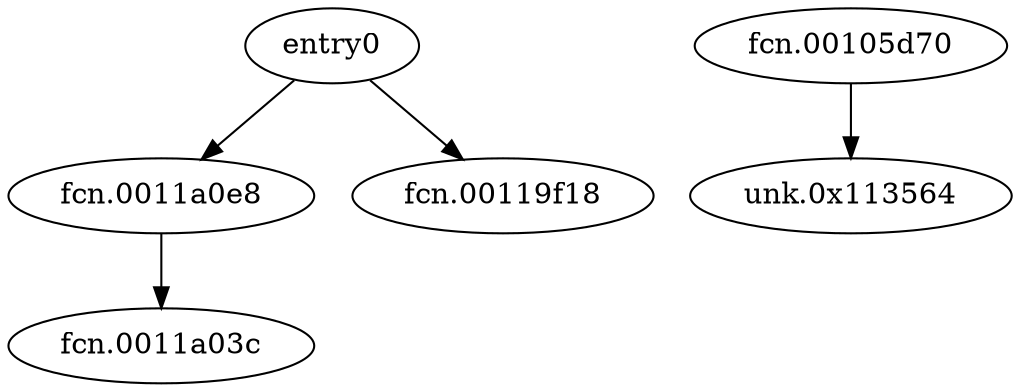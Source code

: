 digraph code {
  "0x00119de8" [label="entry0"];
  "0x00119de8" -> "0x0011a0e8";
  "0x0011a0e8" [label="fcn.0011a0e8"];
  "0x00119de8" -> "0x00119f18";
  "0x00119f18" [label="fcn.00119f18"];
  "0x00105d70" [label="fcn.00105d70"];
  "0x00105d70" -> "0x00113564";
  "0x00113564" [label="unk.0x113564"];
  "0x0011a0e8" [label="fcn.0011a0e8"];
  "0x0011a0e8" -> "0x0011a03c";
  "0x0011a03c" [label="fcn.0011a03c"];
}